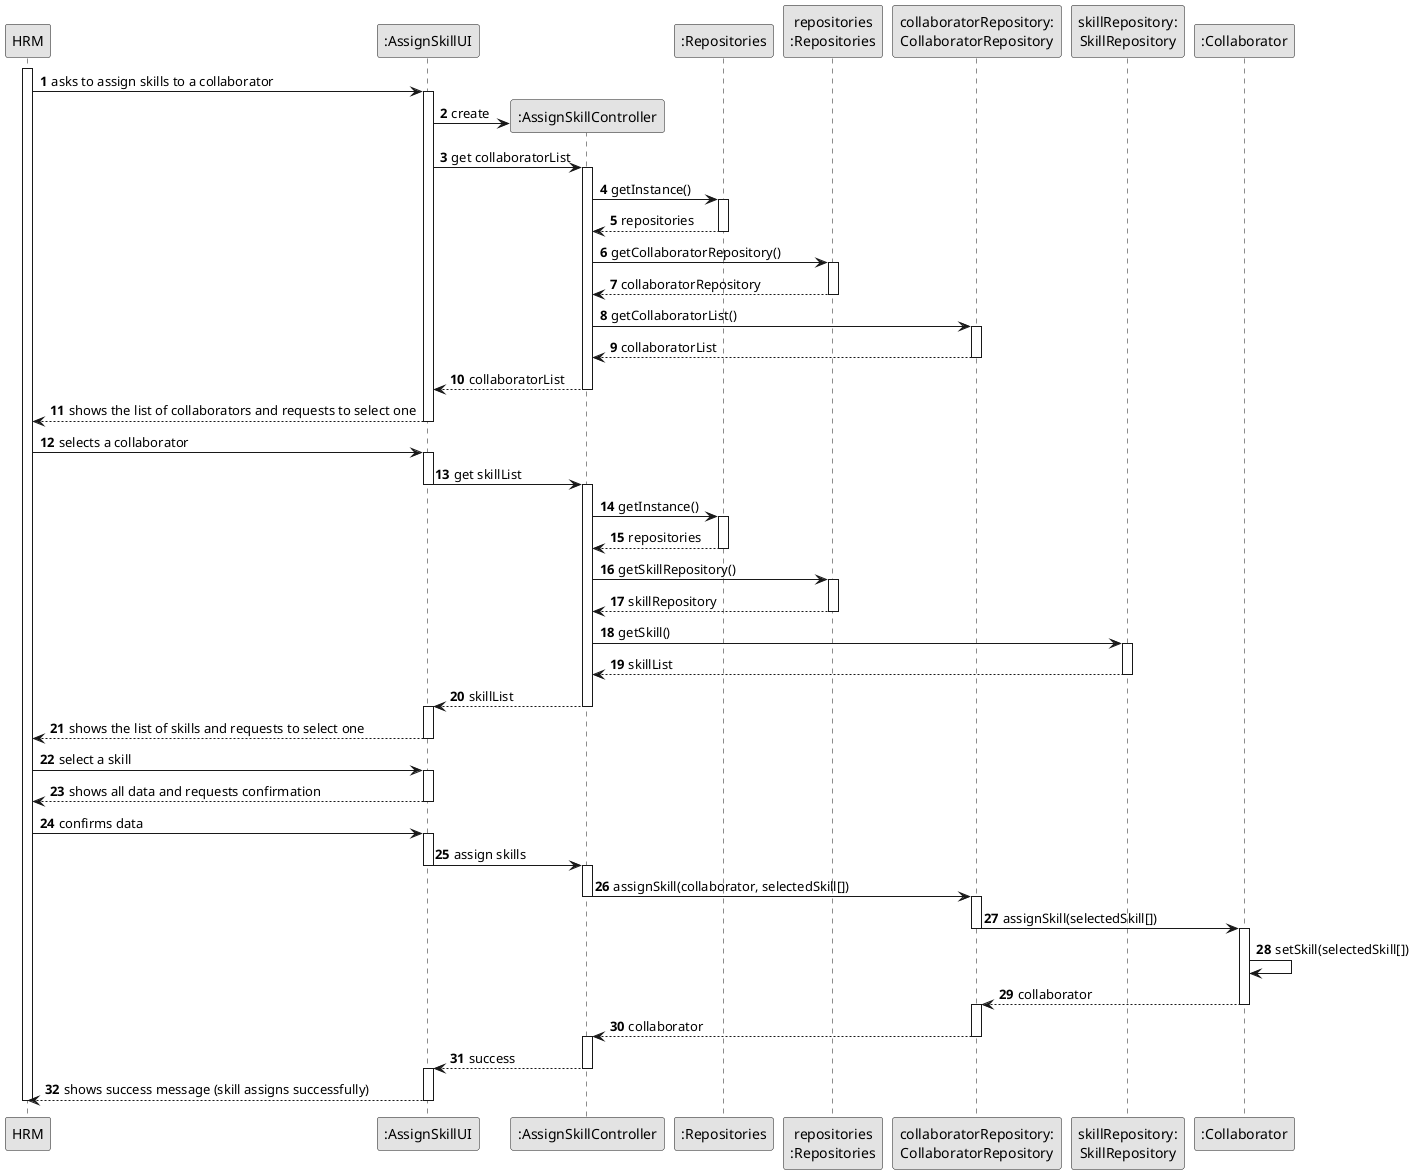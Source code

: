 @startuml
skinparam monochrome true
skinparam packageStyle rectangle
skinparam shadowing false

autonumber

participant "HRM" as HRM
participant ":AssignSkillUI" as UI
participant ":AssignSkillController" as CTRL
participant ":Repositories" as GlobRepo
participant "repositories\n:Repositories" as PLAT
participant "collaboratorRepository:\nCollaboratorRepository" as CLBREP
participant "skillRepository:\nSkillRepository" as skillRepository
participant ":Collaborator" as CLB


activate HRM
HRM -> UI : asks to assign skills to a collaborator
activate UI
UI -> CTRL** : create

UI -> CTRL: get collaboratorList
activate CTRL

CTRL -> GlobRepo : getInstance()
activate GlobRepo
GlobRepo --> CTRL : repositories
deactivate GlobRepo
CTRL -> PLAT : getCollaboratorRepository()
activate PLAT
PLAT -->  CTRL: collaboratorRepository
deactivate PLAT

CTRL -> CLBREP : getCollaboratorList()
activate CLBREP
CLBREP --> CTRL : collaboratorList
deactivate CLBREP
CTRL --> UI : collaboratorList
deactivate CTRL
UI --> HRM : shows the list of collaborators and requests to select one
deactivate UI

HRM -> UI : selects a collaborator
activate UI

UI -> CTRL : get skillList
deactivate UI
activate CTRL

CTRL -> GlobRepo : getInstance()
activate GlobRepo

GlobRepo --> CTRL : repositories
deactivate GlobRepo

CTRL -> PLAT : getSkillRepository()
activate PLAT

PLAT -->  CTRL: skillRepository
deactivate PLAT

CTRL -> skillRepository : getSkill()
activate skillRepository

skillRepository --> CTRL : skillList
deactivate skillRepository

CTRL --> UI : skillList
deactivate CTRL
activate UI

UI --> HRM : shows the list of skills and requests to select one
deactivate UI

HRM -> UI : select a skill
activate UI

UI --> HRM: shows all data and requests confirmation
deactivate UI

HRM -> UI: confirms data
activate UI

UI -> CTRL : assign skills
deactivate UI
activate CTRL


CTRL -> CLBREP : assignSkill(collaborator, selectedSkill[])
deactivate CTRL

activate CLBREP
CLBREP -> CLB : assignSkill(selectedSkill[])
deactivate CLBREP
activate CLB

CLB -> CLB : setSkill(selectedSkill[])

CLB --> CLBREP : collaborator
deactivate CLB
activate CLBREP

CLBREP --> CTRL : collaborator
deactivate CLBREP
activate CTRL
CTRL --> UI : success
deactivate CTRL
activate UI
UI --> HRM : shows success message (skill assigns successfully)
deactivate UI
deactivate HRM
@enduml